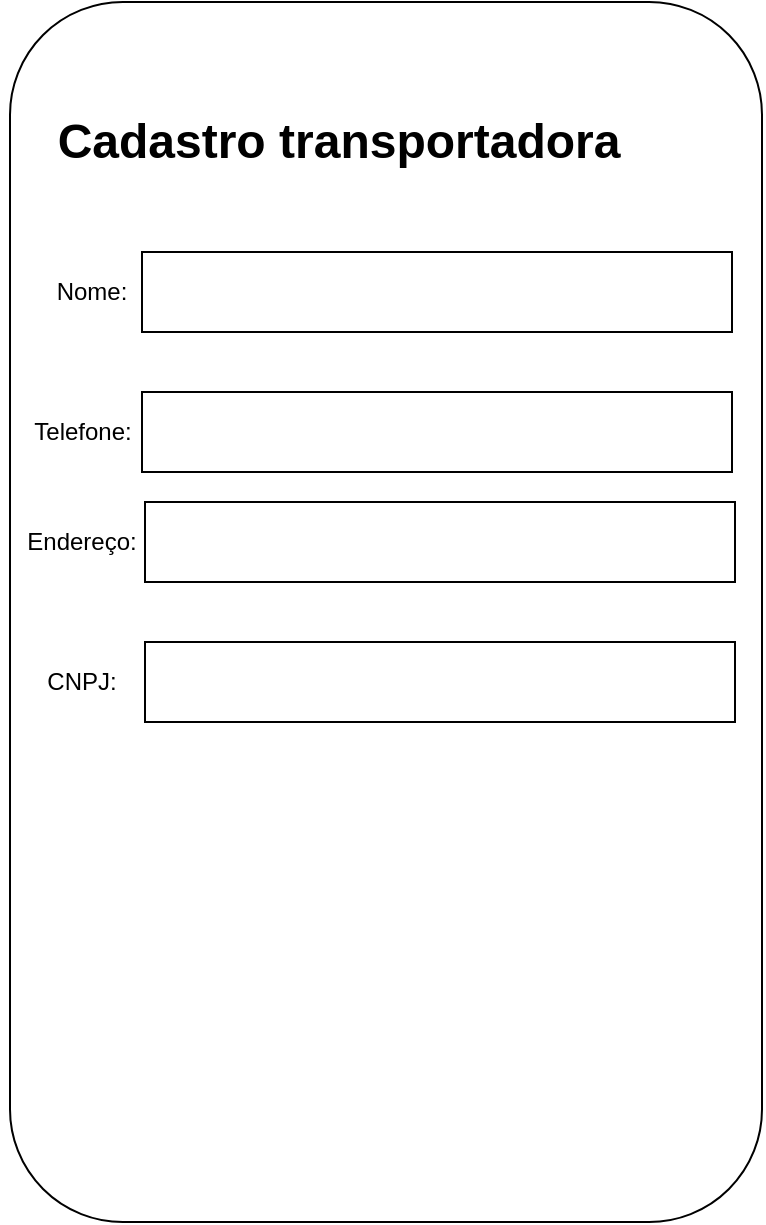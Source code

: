 <mxfile version="24.5.5" type="device">
  <diagram name="Página-1" id="gqpN8zFhYD_opWSwKF0-">
    <mxGraphModel dx="1674" dy="772" grid="1" gridSize="10" guides="1" tooltips="1" connect="1" arrows="1" fold="1" page="1" pageScale="1" pageWidth="827" pageHeight="1169" math="0" shadow="0">
      <root>
        <mxCell id="0" />
        <mxCell id="1" parent="0" />
        <mxCell id="00TS4jX-JS3ZsfTgcpw7-1" value="" style="rounded=1;whiteSpace=wrap;html=1;direction=south;" parent="1" vertex="1">
          <mxGeometry x="250" y="80" width="376" height="610" as="geometry" />
        </mxCell>
        <mxCell id="00TS4jX-JS3ZsfTgcpw7-6" value="Cadastro transportadora" style="text;html=1;fontSize=24;fontStyle=1;verticalAlign=middle;align=center;" parent="1" vertex="1">
          <mxGeometry x="266" y="130" width="296" height="40" as="geometry" />
        </mxCell>
        <UserObject label="Nome:" placeholders="1" name="Variable" id="00TS4jX-JS3ZsfTgcpw7-7">
          <mxCell style="text;html=1;strokeColor=none;fillColor=none;align=center;verticalAlign=middle;whiteSpace=wrap;overflow=hidden;" parent="1" vertex="1">
            <mxGeometry x="266" y="210" width="50" height="30" as="geometry" />
          </mxCell>
        </UserObject>
        <mxCell id="00TS4jX-JS3ZsfTgcpw7-8" value="" style="rounded=0;whiteSpace=wrap;html=1;" parent="1" vertex="1">
          <mxGeometry x="316" y="205" width="295" height="40" as="geometry" />
        </mxCell>
        <UserObject label="Telefone:" placeholders="1" name="Variable" id="00TS4jX-JS3ZsfTgcpw7-9">
          <mxCell style="text;html=1;strokeColor=none;fillColor=none;align=center;verticalAlign=middle;whiteSpace=wrap;overflow=hidden;" parent="1" vertex="1">
            <mxGeometry x="255" y="280" width="62.5" height="30" as="geometry" />
          </mxCell>
        </UserObject>
        <mxCell id="00TS4jX-JS3ZsfTgcpw7-10" value="" style="rounded=0;whiteSpace=wrap;html=1;" parent="1" vertex="1">
          <mxGeometry x="316" y="275" width="295" height="40" as="geometry" />
        </mxCell>
        <mxCell id="00TS4jX-JS3ZsfTgcpw7-12" value="" style="rounded=0;whiteSpace=wrap;html=1;" parent="1" vertex="1">
          <mxGeometry x="317.5" y="330" width="295" height="40" as="geometry" />
        </mxCell>
        <UserObject label="Endereço:" placeholders="1" name="Variable" id="00TS4jX-JS3ZsfTgcpw7-17">
          <mxCell style="text;html=1;strokeColor=none;fillColor=none;align=center;verticalAlign=middle;whiteSpace=wrap;overflow=hidden;" parent="1" vertex="1">
            <mxGeometry x="245.88" y="340" width="80" height="20" as="geometry" />
          </mxCell>
        </UserObject>
        <mxCell id="00TS4jX-JS3ZsfTgcpw7-21" value="" style="rounded=0;whiteSpace=wrap;html=1;" parent="1" vertex="1">
          <mxGeometry x="317.5" y="400" width="295" height="40" as="geometry" />
        </mxCell>
        <UserObject label="CNPJ:" placeholders="1" name="Variable" id="00TS4jX-JS3ZsfTgcpw7-22">
          <mxCell style="text;html=1;strokeColor=none;fillColor=none;align=center;verticalAlign=middle;whiteSpace=wrap;overflow=hidden;" parent="1" vertex="1">
            <mxGeometry x="266" y="410" width="39.75" height="20" as="geometry" />
          </mxCell>
        </UserObject>
      </root>
    </mxGraphModel>
  </diagram>
</mxfile>
